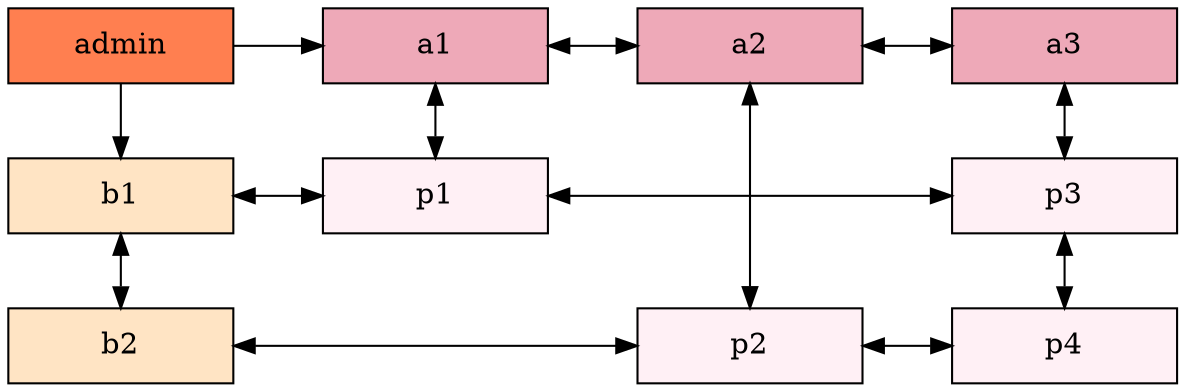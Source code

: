 digraph Matriz{ 
node [shape=box]
graph[ranksep = "0.5", nodesep="0.6"];
admin[ label = "admin", width = 1.5, style = filled, fillcolor = coral, group = 0 ];

Filab1 [label = "b1" width = 1.5 style = filled, fillcolor = bisque1, group = 0 ];
Filab2 [label = "b2" width = 1.5 style = filled, fillcolor = bisque1, group = 0 ];

 //Enlaces de Filas
Filab1->Filab2 [dir = both];

 //Columnas
//Cada una con diferente group para alinear verticalmente con los nodos
Columna1[label = "a1" width = 1.5 style = filled, fillcolor = pink2, group = a1];
Columna2[label = "a2" width = 1.5 style = filled, fillcolor = pink2, group = a2];
Columna3[label = "a3" width = 1.5 style = filled, fillcolor = pink2, group = a3];

 //Enlaces de Columnas
Columna1->Columna2 [dir = both];
Columna2->Columna3 [dir = both];

 // Alinear Raiz con Columnas
{rank = same; admin; Columna1;  Columna2;  Columna3; };

 // Enlaces Raiz con primera fila y columna
admin->Columna1;
admin->Filab1;

 //Creacion de nodos
//(^<---------------------- F I L A   b1---------------------->
Na1_Fb1 [label = "p1" width = 1.5 group = a1 style = filled, fillcolor = lavenderblush1];
Na3_Fb1 [label = "p3" width = 1.5 group = a3 style = filled, fillcolor = lavenderblush1];

//(^<---------------------- F I L A   b2---------------------->
Na2_Fb2 [label = "p2" width = 1.5 group = a2 style = filled, fillcolor = lavenderblush1];
Na3_Fb2 [label = "p4" width = 1.5 group = a3 style = filled, fillcolor = lavenderblush1];


 //Creacion de enlaces de nodos
//E N L A C E S  F I L A   b1
Columna1->Na1_Fb1 [dir = both];
Filab1->Na1_Fb1 [dir = both];
Na1_Fb1->Na3_Fb1 [dir = both];
Columna3->Na3_Fb1 [dir = both];
//Alineacion vertical de nodos con la fila
{rank = same; Filab1; Na1_Fb1; Na3_Fb1;  };

//E N L A C E S  F I L A   b2
Columna2->Na2_Fb2 [dir = both];
Filab2->Na2_Fb2 [dir = both];
Na2_Fb2->Na3_Fb2 [dir = both];
Na3_Fb2->Na3_Fb1 [dir = both];
//Alineacion vertical de nodos con la fila
{rank = same; Filab2; Na2_Fb2; Na3_Fb2;  };

}

